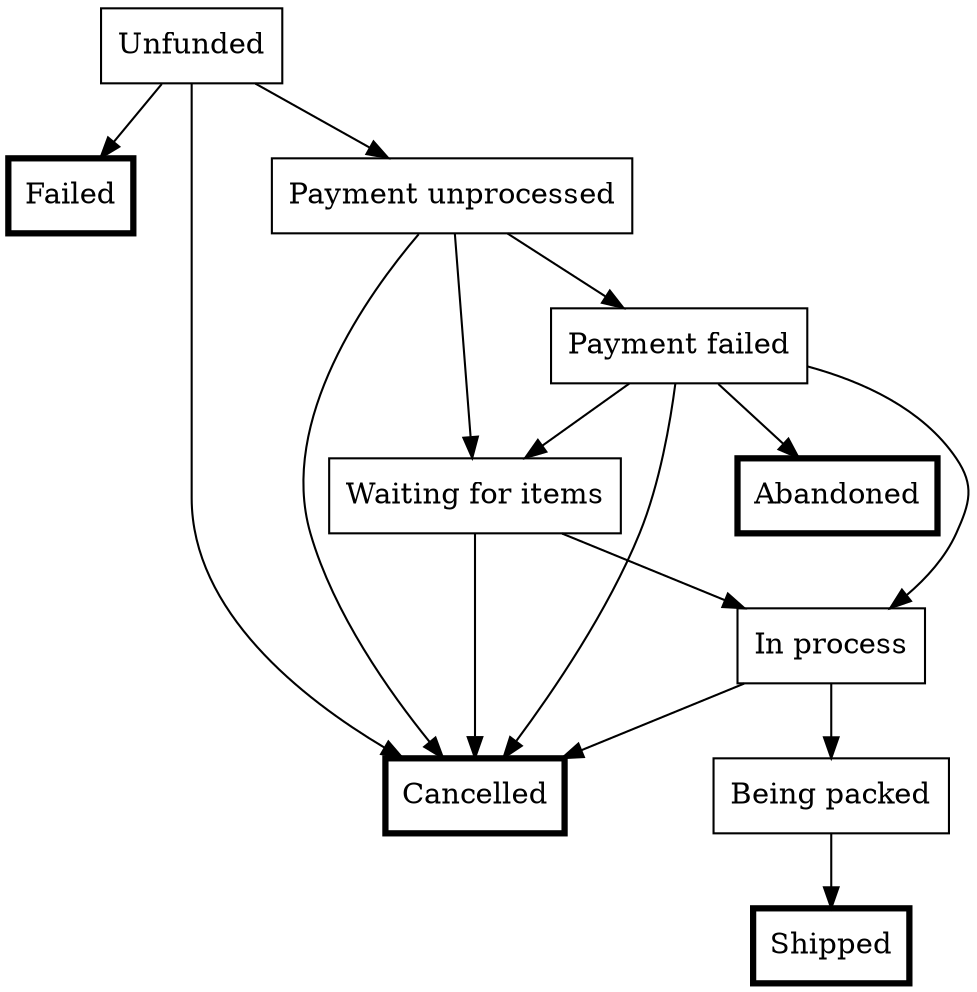 digraph finite_state_machine {
	rankdir=TB;

    node [shape = box];

    node [penwidth = 3];
    Failed Shipped Cancelled Abandoned;

	node [penwidth = 1];

    Unfunded -> "Payment unprocessed";
    Unfunded -> Failed;

    "Payment unprocessed" -> "Waiting for items";
    "Payment unprocessed" -> "Payment failed";

    "Payment failed" -> Abandoned;
    "Payment failed" -> "Waiting for items";
    "Payment failed" -> "In process";

    "Waiting for items" -> "In process";
    "In process" -> "Being packed";
    "Being packed" -> Shipped;

    Unfunded -> Cancelled;
    "Payment failed" -> Cancelled;
    "Payment unprocessed" -> Cancelled;
    "Waiting for items" -> Cancelled;
    "In process" -> Cancelled;
}
